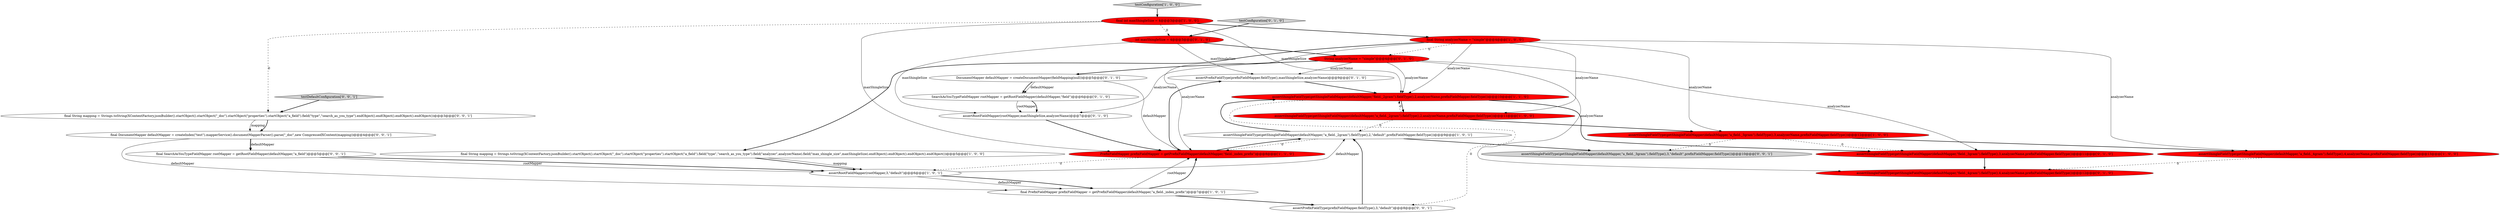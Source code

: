 digraph {
16 [style = filled, label = "String analyzerName = \"simple\"@@@4@@@['0', '1', '0']", fillcolor = red, shape = ellipse image = "AAA1AAABBB2BBB"];
21 [style = filled, label = "testDefaultConfiguration['0', '0', '1']", fillcolor = lightgray, shape = diamond image = "AAA0AAABBB3BBB"];
20 [style = filled, label = "assertPrefixFieldType(prefixFieldMapper.fieldType(),maxShingleSize,analyzerName)@@@9@@@['0', '1', '0']", fillcolor = white, shape = ellipse image = "AAA0AAABBB2BBB"];
1 [style = filled, label = "assertRootFieldMapper(rootMapper,3,\"default\")@@@6@@@['1', '0', '1']", fillcolor = white, shape = ellipse image = "AAA0AAABBB1BBB"];
3 [style = filled, label = "assertShingleFieldType(getShingleFieldMapper(defaultMapper,\"field._2gram\").fieldType(),2,analyzerName,prefixFieldMapper.fieldType())@@@10@@@['1', '1', '0']", fillcolor = red, shape = ellipse image = "AAA1AAABBB1BBB"];
24 [style = filled, label = "assertShingleFieldType(getShingleFieldMapper(defaultMapper,\"a_field._3gram\").fieldType(),3,\"default\",prefixFieldMapper.fieldType())@@@10@@@['0', '0', '1']", fillcolor = lightgray, shape = ellipse image = "AAA0AAABBB3BBB"];
17 [style = filled, label = "assertRootFieldMapper(rootMapper,maxShingleSize,analyzerName)@@@7@@@['0', '1', '0']", fillcolor = white, shape = ellipse image = "AAA0AAABBB2BBB"];
5 [style = filled, label = "final int maxShingleSize = 4@@@3@@@['1', '0', '0']", fillcolor = red, shape = ellipse image = "AAA1AAABBB1BBB"];
23 [style = filled, label = "final DocumentMapper defaultMapper = createIndex(\"test\").mapperService().documentMapperParser().parse(\"_doc\",new CompressedXContent(mapping))@@@4@@@['0', '0', '1']", fillcolor = white, shape = ellipse image = "AAA0AAABBB3BBB"];
13 [style = filled, label = "int maxShingleSize = 4@@@3@@@['0', '1', '0']", fillcolor = red, shape = ellipse image = "AAA1AAABBB2BBB"];
7 [style = filled, label = "assertShingleFieldType(getShingleFieldMapper(defaultMapper,\"a_field._2gram\").fieldType(),2,analyzerName,prefixFieldMapper.fieldType())@@@11@@@['1', '0', '0']", fillcolor = red, shape = ellipse image = "AAA1AAABBB1BBB"];
26 [style = filled, label = "final String mapping = Strings.toString(XContentFactory.jsonBuilder().startObject().startObject(\"_doc\").startObject(\"properties\").startObject(\"a_field\").field(\"type\",\"search_as_you_type\").endObject().endObject().endObject().endObject())@@@3@@@['0', '0', '1']", fillcolor = white, shape = ellipse image = "AAA0AAABBB3BBB"];
25 [style = filled, label = "assertPrefixFieldType(prefixFieldMapper.fieldType(),3,\"default\")@@@8@@@['0', '0', '1']", fillcolor = white, shape = ellipse image = "AAA0AAABBB3BBB"];
6 [style = filled, label = "PrefixFieldMapper prefixFieldMapper = getPrefixFieldMapper(defaultMapper,\"field._index_prefix\")@@@8@@@['1', '1', '0']", fillcolor = red, shape = ellipse image = "AAA1AAABBB1BBB"];
14 [style = filled, label = "testConfiguration['0', '1', '0']", fillcolor = lightgray, shape = diamond image = "AAA0AAABBB2BBB"];
15 [style = filled, label = "SearchAsYouTypeFieldMapper rootMapper = getRootFieldMapper(defaultMapper,\"field\")@@@6@@@['0', '1', '0']", fillcolor = white, shape = ellipse image = "AAA0AAABBB2BBB"];
19 [style = filled, label = "DocumentMapper defaultMapper = createDocumentMapper(fieldMapping(null))@@@5@@@['0', '1', '0']", fillcolor = white, shape = ellipse image = "AAA0AAABBB2BBB"];
11 [style = filled, label = "testConfiguration['1', '0', '0']", fillcolor = lightgray, shape = diamond image = "AAA0AAABBB1BBB"];
9 [style = filled, label = "assertShingleFieldType(getShingleFieldMapper(defaultMapper,\"a_field._3gram\").fieldType(),3,analyzerName,prefixFieldMapper.fieldType())@@@12@@@['1', '0', '0']", fillcolor = red, shape = ellipse image = "AAA1AAABBB1BBB"];
0 [style = filled, label = "assertShingleFieldType(getShingleFieldMapper(defaultMapper,\"a_field._2gram\").fieldType(),2,\"default\",prefixFieldMapper.fieldType())@@@9@@@['1', '0', '1']", fillcolor = white, shape = ellipse image = "AAA0AAABBB1BBB"];
18 [style = filled, label = "assertShingleFieldType(getShingleFieldMapper(defaultMapper,\"field._3gram\").fieldType(),3,analyzerName,prefixFieldMapper.fieldType())@@@11@@@['0', '1', '0']", fillcolor = red, shape = ellipse image = "AAA1AAABBB2BBB"];
2 [style = filled, label = "assertShingleFieldType(getShingleFieldMapper(defaultMapper,\"a_field._4gram\").fieldType(),4,analyzerName,prefixFieldMapper.fieldType())@@@13@@@['1', '0', '0']", fillcolor = red, shape = ellipse image = "AAA1AAABBB1BBB"];
10 [style = filled, label = "final PrefixFieldMapper prefixFieldMapper = getPrefixFieldMapper(defaultMapper,\"a_field._index_prefix\")@@@7@@@['1', '0', '1']", fillcolor = white, shape = ellipse image = "AAA0AAABBB1BBB"];
8 [style = filled, label = "final String mapping = Strings.toString(XContentFactory.jsonBuilder().startObject().startObject(\"_doc\").startObject(\"properties\").startObject(\"a_field\").field(\"type\",\"search_as_you_type\").field(\"analyzer\",analyzerName).field(\"max_shingle_size\",maxShingleSize).endObject().endObject().endObject().endObject())@@@5@@@['1', '0', '0']", fillcolor = white, shape = ellipse image = "AAA0AAABBB1BBB"];
22 [style = filled, label = "final SearchAsYouTypeFieldMapper rootMapper = getRootFieldMapper(defaultMapper,\"a_field\")@@@5@@@['0', '0', '1']", fillcolor = white, shape = ellipse image = "AAA0AAABBB3BBB"];
12 [style = filled, label = "assertShingleFieldType(getShingleFieldMapper(defaultMapper,\"field._4gram\").fieldType(),4,analyzerName,prefixFieldMapper.fieldType())@@@12@@@['0', '1', '0']", fillcolor = red, shape = ellipse image = "AAA1AAABBB2BBB"];
4 [style = filled, label = "final String analyzerName = \"simple\"@@@4@@@['1', '0', '0']", fillcolor = red, shape = ellipse image = "AAA1AAABBB1BBB"];
25->0 [style = bold, label=""];
0->3 [style = bold, label=""];
19->6 [style = solid, label="defaultMapper"];
5->13 [style = dashed, label="0"];
19->15 [style = solid, label="defaultMapper"];
6->1 [style = dashed, label="0"];
1->0 [style = solid, label="defaultMapper"];
4->16 [style = dashed, label="0"];
9->24 [style = dashed, label="0"];
17->6 [style = bold, label=""];
9->2 [style = bold, label=""];
5->26 [style = dashed, label="0"];
13->17 [style = solid, label="maxShingleSize"];
9->18 [style = dashed, label="0"];
0->6 [style = dashed, label="0"];
18->12 [style = bold, label=""];
5->6 [style = solid, label="maxShingleSize"];
16->3 [style = solid, label="analyzerName"];
10->6 [style = solid, label="rootMapper"];
6->0 [style = bold, label=""];
20->3 [style = bold, label=""];
15->17 [style = solid, label="rootMapper"];
16->19 [style = bold, label=""];
7->0 [style = dashed, label="0"];
4->6 [style = solid, label="analyzerName"];
10->6 [style = bold, label=""];
13->16 [style = bold, label=""];
26->23 [style = solid, label="mapping"];
1->10 [style = solid, label="defaultMapper"];
16->20 [style = solid, label="analyzerName"];
3->18 [style = bold, label=""];
7->9 [style = bold, label=""];
8->1 [style = bold, label=""];
6->20 [style = bold, label=""];
2->12 [style = dashed, label="0"];
11->5 [style = bold, label=""];
15->17 [style = bold, label=""];
21->26 [style = bold, label=""];
22->1 [style = solid, label="rootMapper"];
23->22 [style = bold, label=""];
3->7 [style = bold, label=""];
10->25 [style = bold, label=""];
23->10 [style = solid, label="defaultMapper"];
0->24 [style = bold, label=""];
26->23 [style = bold, label=""];
5->4 [style = bold, label=""];
4->3 [style = solid, label="analyzerName"];
16->18 [style = solid, label="analyzerName"];
16->17 [style = solid, label="analyzerName"];
23->22 [style = solid, label="defaultMapper"];
8->1 [style = solid, label="mapping"];
4->8 [style = bold, label=""];
7->3 [style = dashed, label="0"];
13->20 [style = solid, label="maxShingleSize"];
22->1 [style = bold, label=""];
14->13 [style = bold, label=""];
19->15 [style = bold, label=""];
16->12 [style = solid, label="analyzerName"];
1->10 [style = bold, label=""];
4->7 [style = solid, label="analyzerName"];
4->9 [style = solid, label="analyzerName"];
4->2 [style = solid, label="analyzerName"];
5->3 [style = solid, label="maxShingleSize"];
3->25 [style = dashed, label="0"];
}
